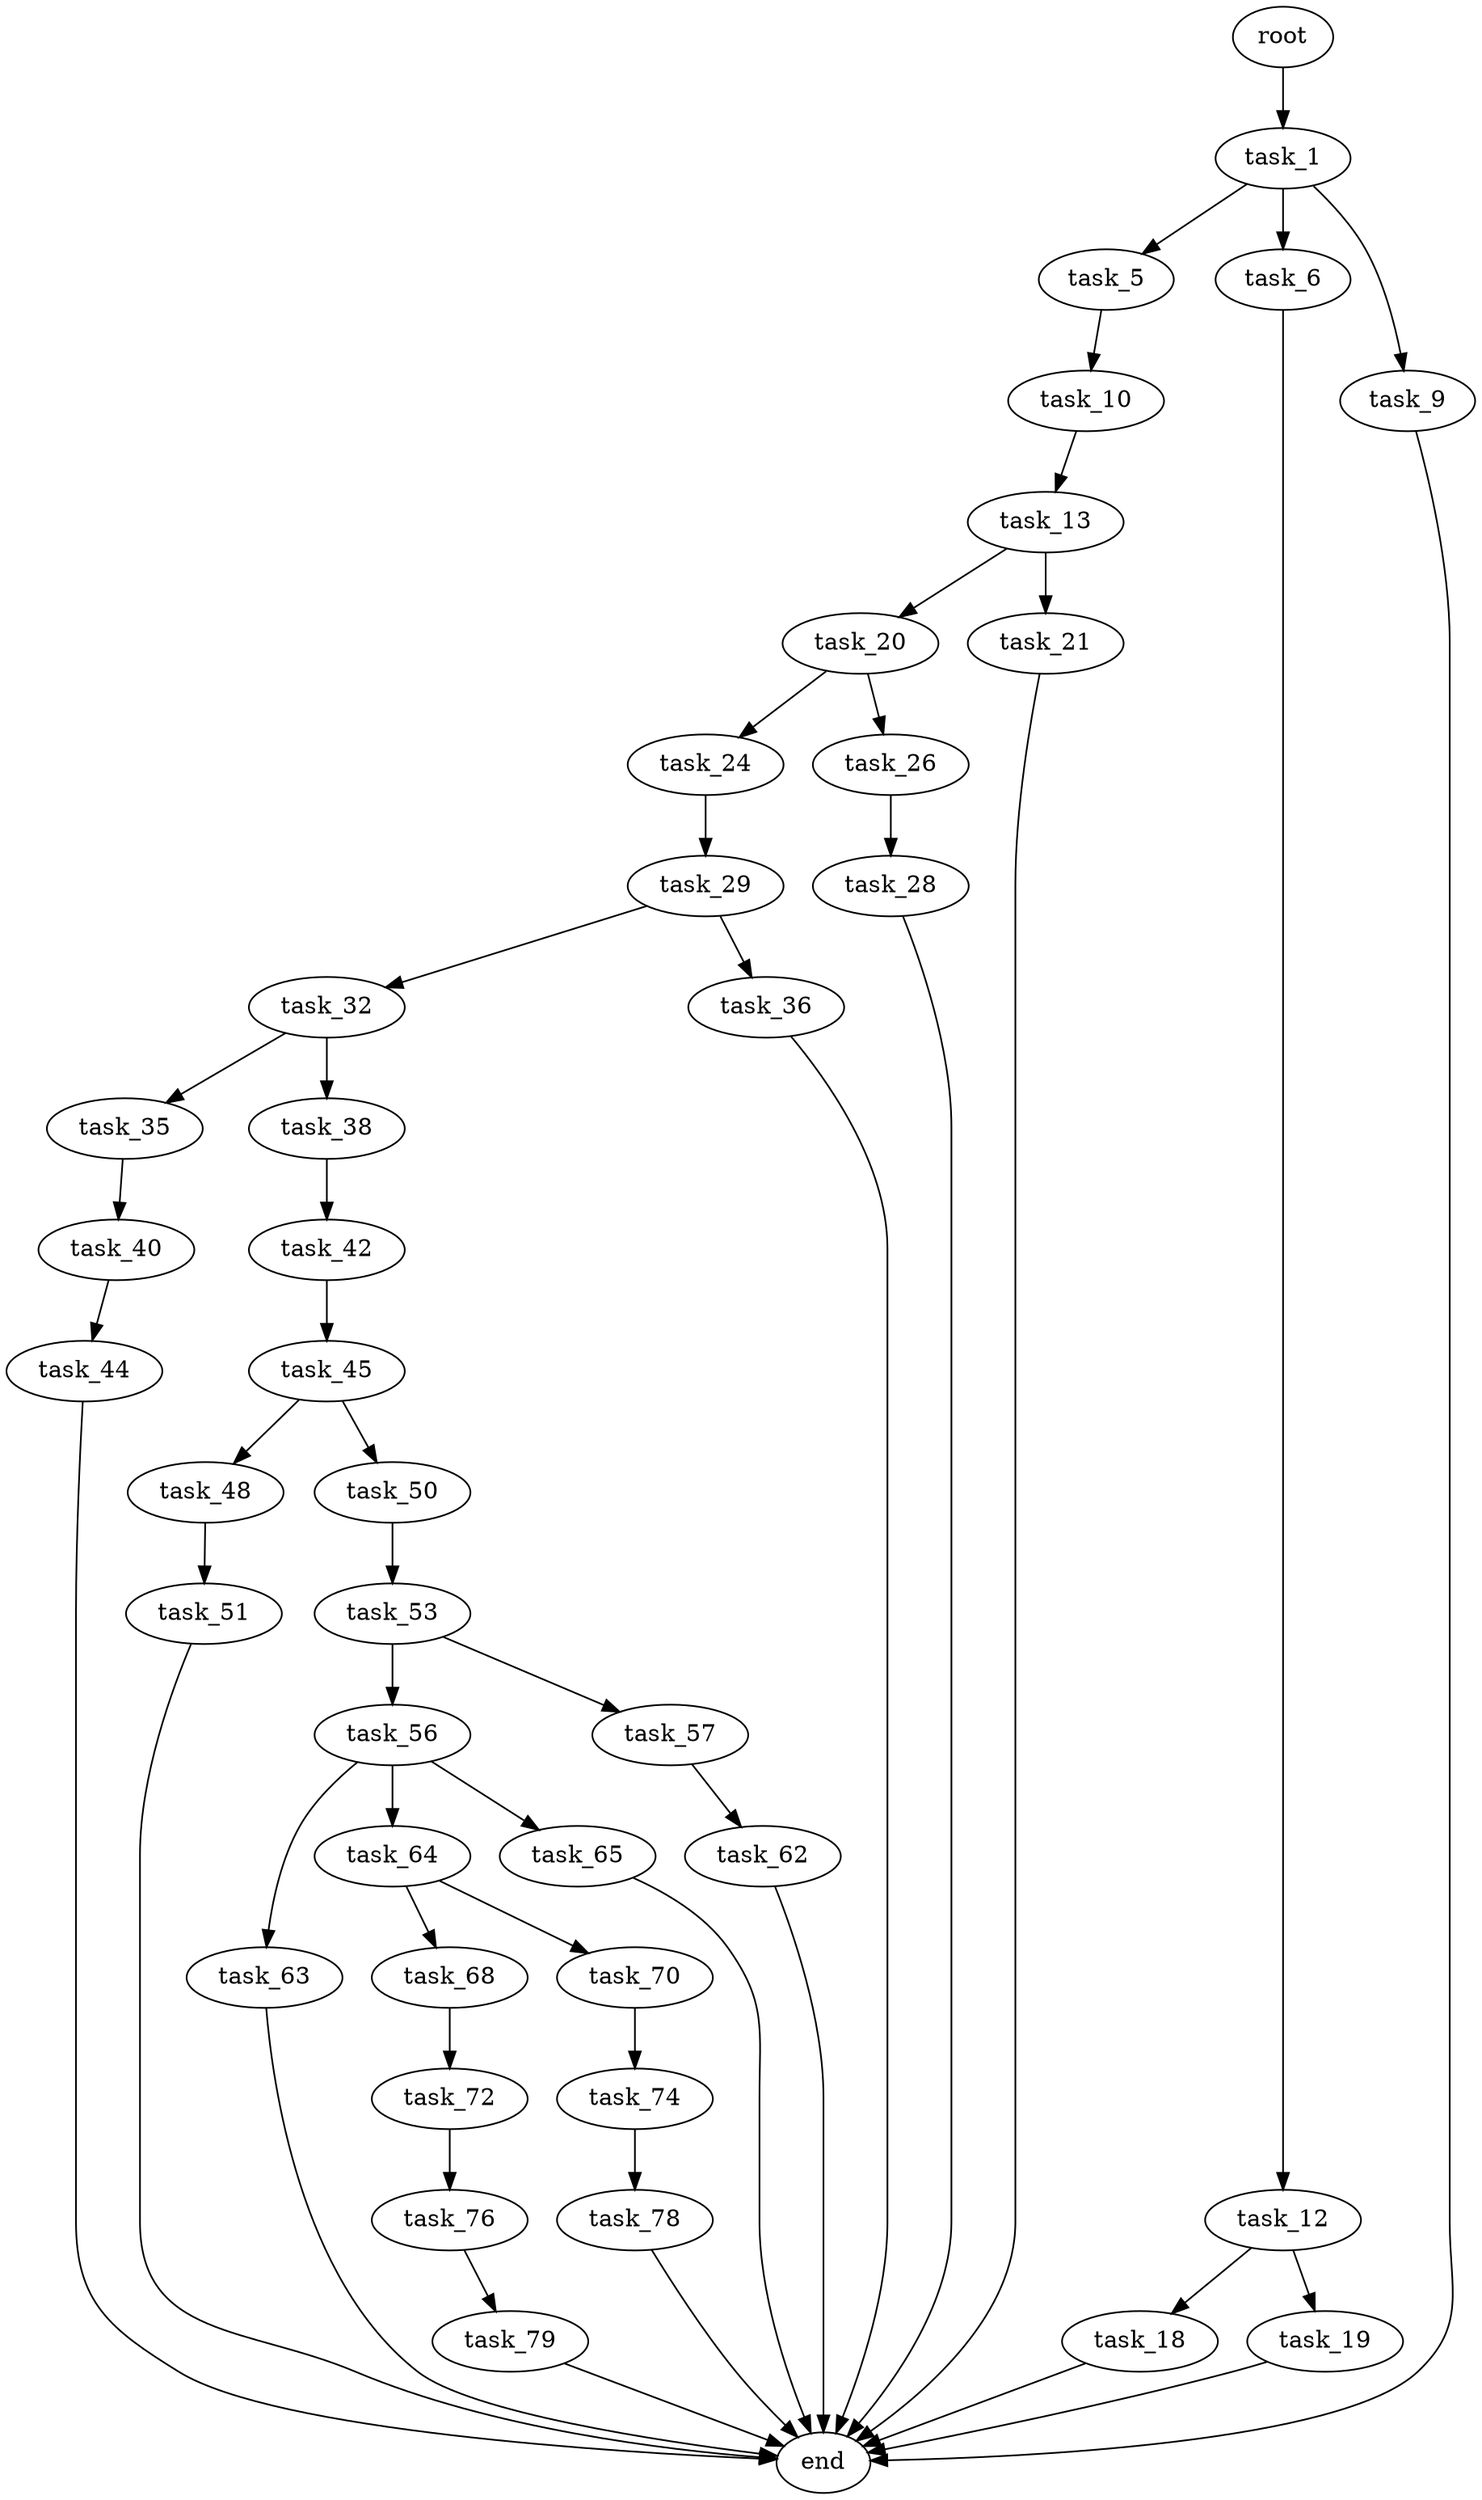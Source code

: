digraph G {
  root [size="0.000000"];
  task_1 [size="13798888296.000000"];
  task_5 [size="2046853967.000000"];
  task_6 [size="87667206588.000000"];
  task_9 [size="10260337760.000000"];
  task_10 [size="28991029248.000000"];
  task_12 [size="368293445632.000000"];
  end [size="0.000000"];
  task_13 [size="231928233984.000000"];
  task_18 [size="1085860810.000000"];
  task_19 [size="68719476736.000000"];
  task_20 [size="231928233984.000000"];
  task_21 [size="604206290064.000000"];
  task_24 [size="31229349926.000000"];
  task_26 [size="16626681622.000000"];
  task_29 [size="1701868931.000000"];
  task_28 [size="549755813888.000000"];
  task_32 [size="17149344337.000000"];
  task_36 [size="43761160872.000000"];
  task_35 [size="37589646681.000000"];
  task_38 [size="156457757668.000000"];
  task_40 [size="1082106395379.000000"];
  task_42 [size="28991029248.000000"];
  task_44 [size="782757789696.000000"];
  task_45 [size="15441119811.000000"];
  task_48 [size="1251131770.000000"];
  task_50 [size="19194384538.000000"];
  task_51 [size="68719476736.000000"];
  task_53 [size="28991029248.000000"];
  task_56 [size="255673039110.000000"];
  task_57 [size="30639928425.000000"];
  task_63 [size="11687245918.000000"];
  task_64 [size="220671674964.000000"];
  task_65 [size="231928233984.000000"];
  task_62 [size="549755813888.000000"];
  task_68 [size="3383587299.000000"];
  task_70 [size="9830508823.000000"];
  task_72 [size="1168300899151.000000"];
  task_74 [size="97657301686.000000"];
  task_76 [size="20239845038.000000"];
  task_78 [size="134217728000.000000"];
  task_79 [size="1114832327110.000000"];

  root -> task_1 [size="1.000000"];
  task_1 -> task_5 [size="536870912.000000"];
  task_1 -> task_6 [size="536870912.000000"];
  task_1 -> task_9 [size="536870912.000000"];
  task_5 -> task_10 [size="209715200.000000"];
  task_6 -> task_12 [size="134217728.000000"];
  task_9 -> end [size="1.000000"];
  task_10 -> task_13 [size="75497472.000000"];
  task_12 -> task_18 [size="411041792.000000"];
  task_12 -> task_19 [size="411041792.000000"];
  task_13 -> task_20 [size="301989888.000000"];
  task_13 -> task_21 [size="301989888.000000"];
  task_18 -> end [size="1.000000"];
  task_19 -> end [size="1.000000"];
  task_20 -> task_24 [size="301989888.000000"];
  task_20 -> task_26 [size="301989888.000000"];
  task_21 -> end [size="1.000000"];
  task_24 -> task_29 [size="33554432.000000"];
  task_26 -> task_28 [size="679477248.000000"];
  task_29 -> task_32 [size="33554432.000000"];
  task_29 -> task_36 [size="33554432.000000"];
  task_28 -> end [size="1.000000"];
  task_32 -> task_35 [size="411041792.000000"];
  task_32 -> task_38 [size="411041792.000000"];
  task_36 -> end [size="1.000000"];
  task_35 -> task_40 [size="838860800.000000"];
  task_38 -> task_42 [size="209715200.000000"];
  task_40 -> task_44 [size="679477248.000000"];
  task_42 -> task_45 [size="75497472.000000"];
  task_44 -> end [size="1.000000"];
  task_45 -> task_48 [size="679477248.000000"];
  task_45 -> task_50 [size="679477248.000000"];
  task_48 -> task_51 [size="33554432.000000"];
  task_50 -> task_53 [size="75497472.000000"];
  task_51 -> end [size="1.000000"];
  task_53 -> task_56 [size="75497472.000000"];
  task_53 -> task_57 [size="75497472.000000"];
  task_56 -> task_63 [size="209715200.000000"];
  task_56 -> task_64 [size="209715200.000000"];
  task_56 -> task_65 [size="209715200.000000"];
  task_57 -> task_62 [size="838860800.000000"];
  task_63 -> end [size="1.000000"];
  task_64 -> task_68 [size="411041792.000000"];
  task_64 -> task_70 [size="411041792.000000"];
  task_65 -> end [size="1.000000"];
  task_62 -> end [size="1.000000"];
  task_68 -> task_72 [size="301989888.000000"];
  task_70 -> task_74 [size="209715200.000000"];
  task_72 -> task_76 [size="838860800.000000"];
  task_74 -> task_78 [size="209715200.000000"];
  task_76 -> task_79 [size="411041792.000000"];
  task_78 -> end [size="1.000000"];
  task_79 -> end [size="1.000000"];
}
